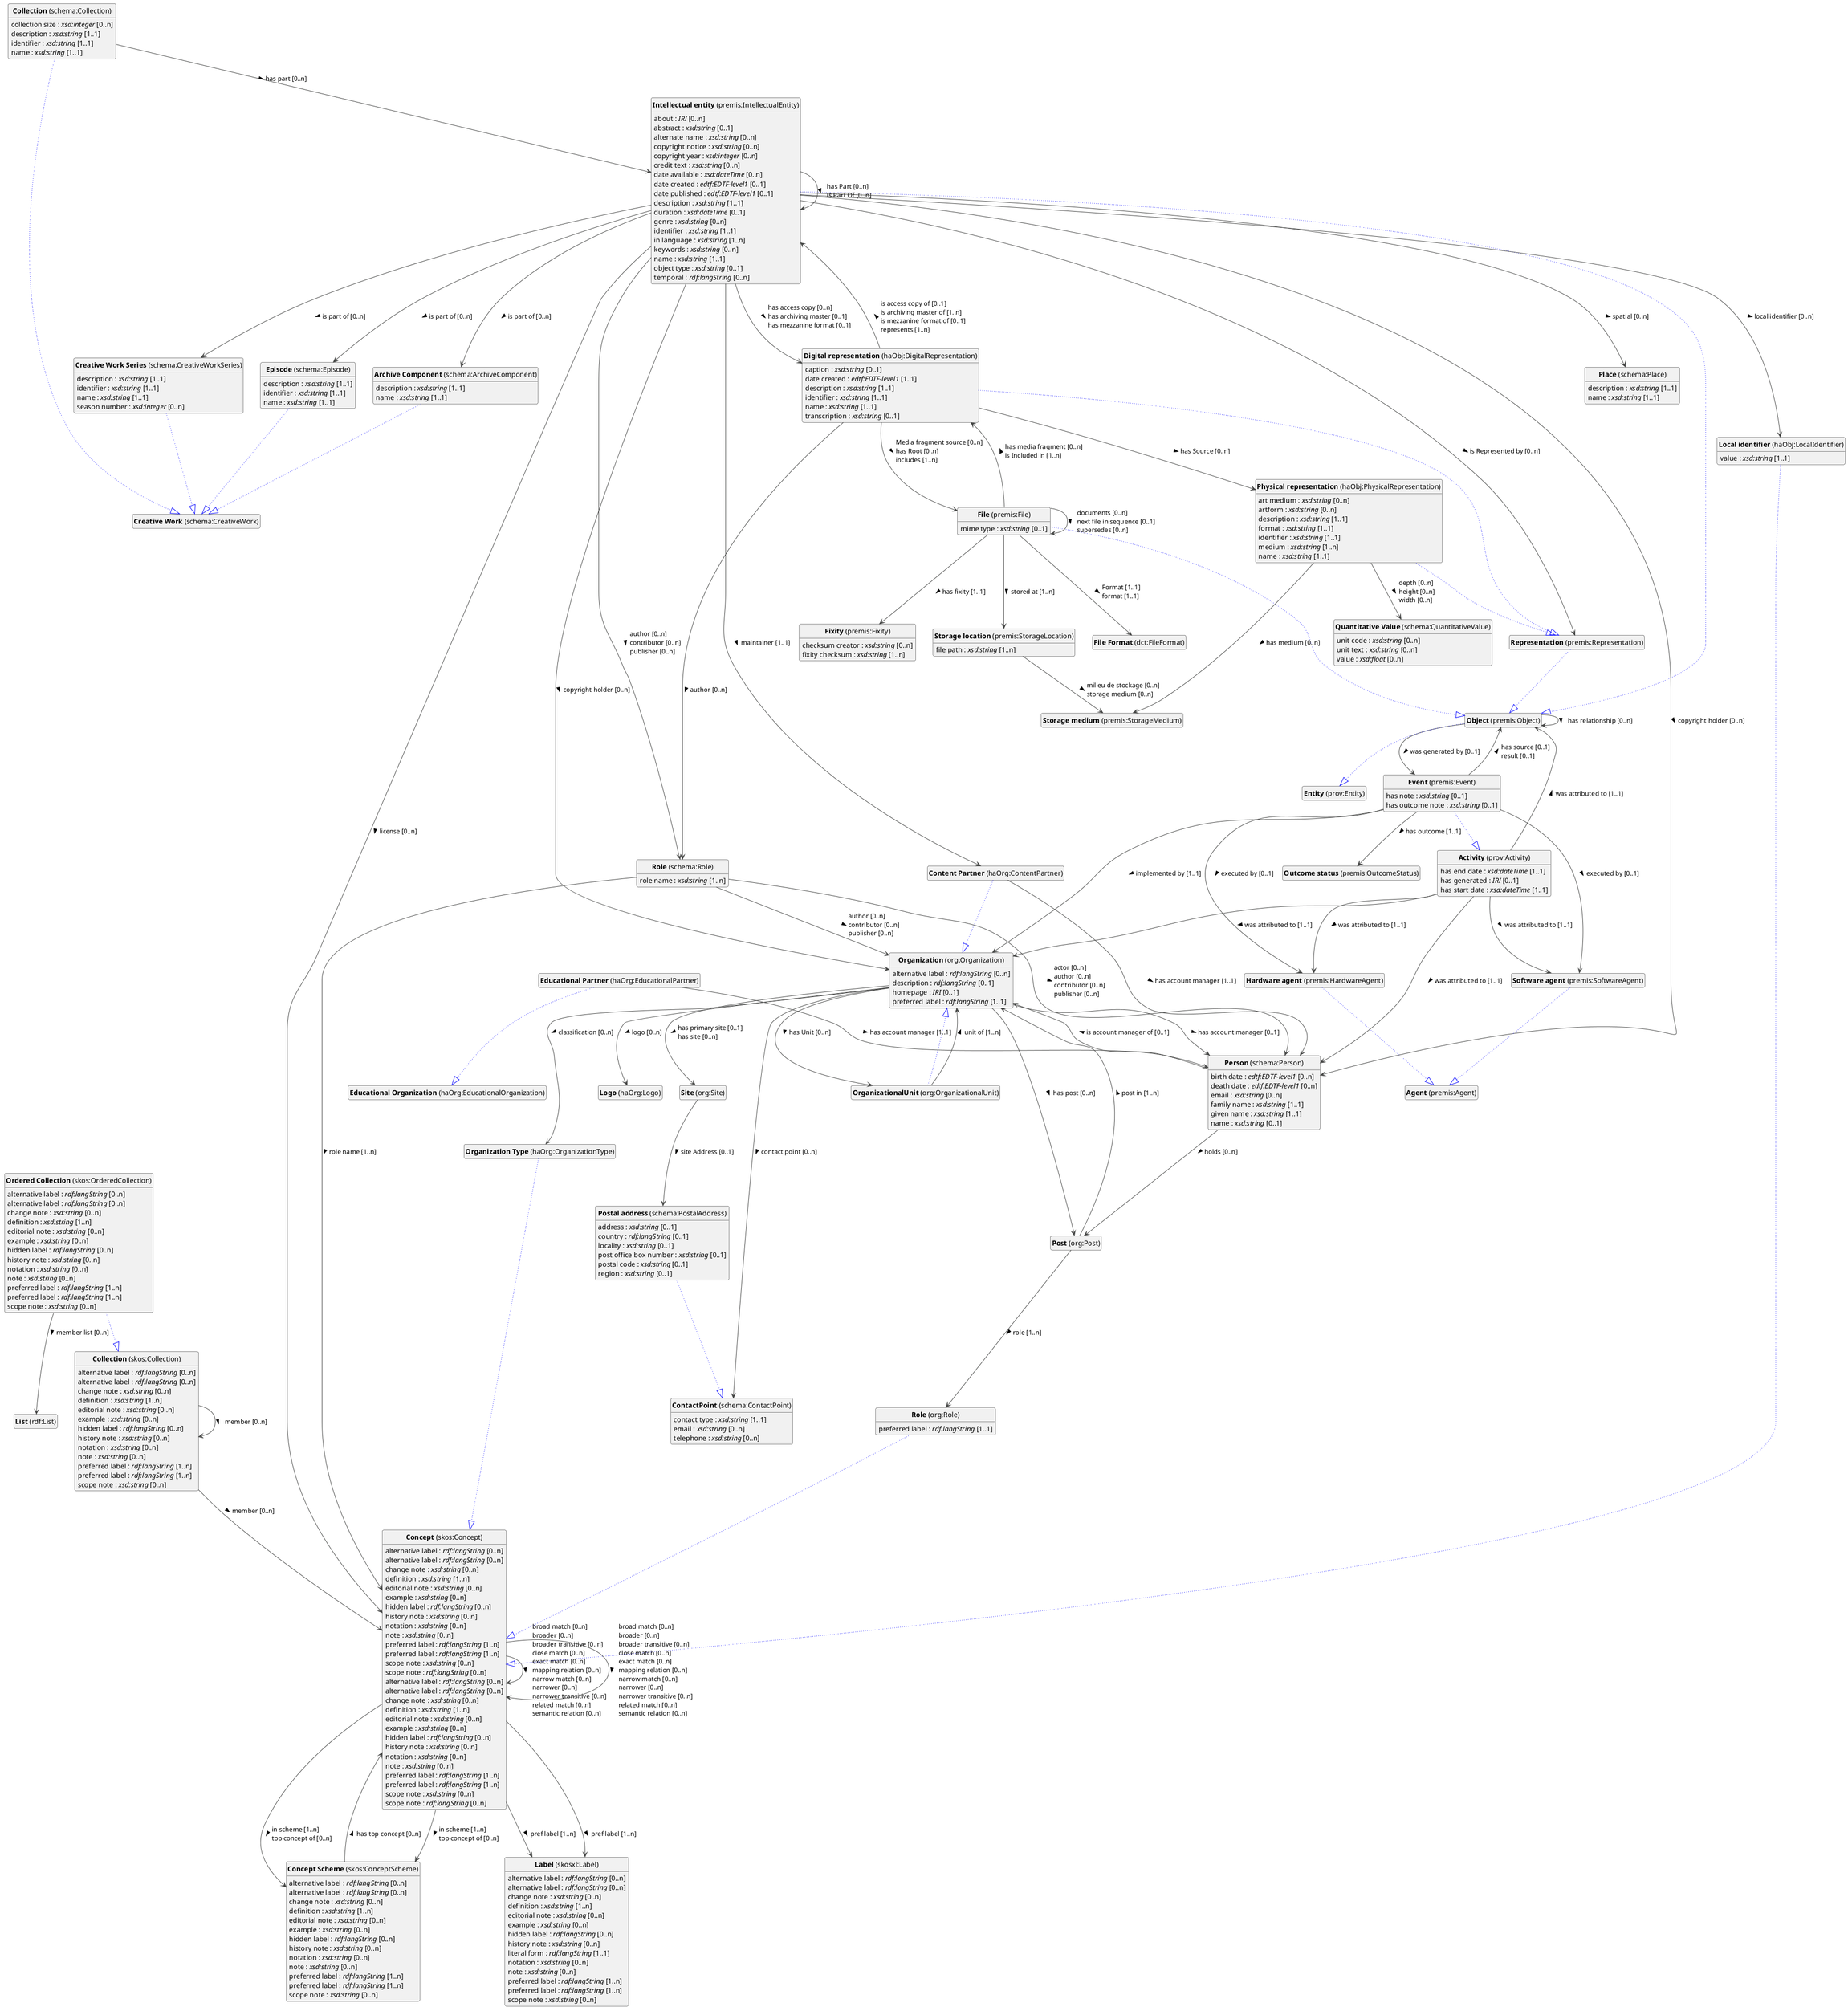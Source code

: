 @startuml
!theme vibrant
skinparam classFontSize 14
!define LIGHTORANGE
skinparam componentStyle uml2
skinparam wrapMessageWidth 1000
skinparam wrapWidth 1000
' skinparam ArrowColor #Maroon
' Remove shadows
skinparam shadowing false
'skinparam linetype polyline
skinparam ArrowMessageAlignment left
top to bottom direction


class "<b>List</b> (rdf:List)" as rdf_List [[#rdf%3AList]]
class "<b>Activity</b> (prov:Activity)" as prov_Activity [[#prov%3AActivity]]
class "<b>Archive Component</b> (schema:ArchiveComponent)" as schema_ArchiveComponent [[#schema%3AArchiveComponent]]
class "<b>Creative Work</b> (schema:CreativeWork)" as schema_CreativeWork [[#schema%3ACreativeWork]]
class "<b>Collection</b> (skos:Collection)" as skos_Collection [[#skos%3ACollection]]
class "<b>Collection</b> (schema:Collection)" as schema_Collection [[#schema%3ACollection]]
class "<b>Creative Work</b> (schema:CreativeWork)" as schema_CreativeWork [[#schema%3ACreativeWork]]
class "<b>Concept</b> (skos:Concept)" as skos_Concept [[#skos%3AConcept]]
class "<b>Concept</b> (skos:Concept)" as skos_Concept [[#skos%3AConcept]]
class "<b>Concept Scheme</b> (skos:ConceptScheme)" as skos_ConceptScheme [[#skos%3AConceptScheme]]
class "<b>ContactPoint</b> (schema:ContactPoint)" as schema_ContactPoint [[#schema%3AContactPoint]]
class "<b>Content Partner</b> (haOrg:ContentPartner)" as haOrg_ContentPartner [[#haOrg%3AContentPartner]]
class "<b>Organization</b> (org:Organization)" as org_Organization [[#org%3AOrganization]]
class "<b>Creative Work Series</b> (schema:CreativeWorkSeries)" as schema_CreativeWorkSeries [[#schema%3ACreativeWorkSeries]]
class "<b>Creative Work</b> (schema:CreativeWork)" as schema_CreativeWork [[#schema%3ACreativeWork]]
class "<b>Digital representation</b> (haObj:DigitalRepresentation)" as haObj_DigitalRepresentation [[#haObj%3ADigitalRepresentation]]
class "<b>Representation</b> (premis:Representation)" as premis_Representation [[#premis%3ARepresentation]]
class "<b>Educational Partner</b> (haOrg:EducationalPartner)" as haOrg_EducationalPartner [[#haOrg%3AEducationalPartner]]
class "<b>Educational Organization</b> (haOrg:EducationalOrganization)" as haOrg_EducationalOrganization [[#haOrg%3AEducationalOrganization]]
class "<b>Episode</b> (schema:Episode)" as schema_Episode [[#schema%3AEpisode]]
class "<b>Creative Work</b> (schema:CreativeWork)" as schema_CreativeWork [[#schema%3ACreativeWork]]
class "<b>Event</b> (premis:Event)" as premis_Event [[#premis%3AEvent]]
class "<b>Activity</b> (prov:Activity)" as prov_Activity [[#prov%3AActivity]]
class "<b>File</b> (premis:File)" as premis_File [[#premis%3AFile]]
class "<b>Object</b> (premis:Object)" as premis_Object [[#premis%3AObject]]
class "<b>File Format</b> (dct:FileFormat)" as dct_FileFormat [[#dct%3AFileFormat]]
class "<b>Fixity</b> (premis:Fixity)" as premis_Fixity [[#premis%3AFixity]]
class "<b>Hardware agent</b> (premis:HardwareAgent)" as premis_HardwareAgent [[#premis%3AHardwareAgent]]
class "<b>Agent</b> (premis:Agent)" as premis_Agent [[#premis%3AAgent]]
class "<b>Intellectual entity</b> (premis:IntellectualEntity)" as premis_IntellectualEntity [[#premis%3AIntellectualEntity]]
class "<b>Object</b> (premis:Object)" as premis_Object [[#premis%3AObject]]
class "<b>Label</b> (skosxl:Label)" as skosxl_Label [[#skosxl%3ALabel]]
class "<b>Local identifier</b> (haObj:LocalIdentifier)" as haObj_LocalIdentifier [[#haObj%3ALocalIdentifier]]
class "<b>Concept</b> (skos:Concept)" as skos_Concept [[#skos%3AConcept]]
class "<b>Logo</b> (haOrg:Logo)" as haOrg_Logo [[#haOrg%3ALogo]]
class "<b>Object</b> (premis:Object)" as premis_Object [[#premis%3AObject]]
class "<b>Entity</b> (prov:Entity)" as prov_Entity [[#prov%3AEntity]]
class "<b>Ordered Collection</b> (skos:OrderedCollection)" as skos_OrderedCollection [[#skos%3AOrderedCollection]]
class "<b>Collection</b> (skos:Collection)" as skos_Collection [[#skos%3ACollection]]
class "<b>Organization</b> (org:Organization)" as org_Organization [[#org%3AOrganization]]
class "<b>Organization Type</b> (haOrg:OrganizationType)" as haOrg_OrganizationType [[#haOrg%3AOrganizationType]]
class "<b>Concept</b> (skos:Concept)" as skos_Concept [[#skos%3AConcept]]
class "<b>OrganizationalUnit</b> (org:OrganizationalUnit)" as org_OrganizationalUnit [[#org%3AOrganizationalUnit]]
class "<b>Organization</b> (org:Organization)" as org_Organization [[#org%3AOrganization]]
class "<b>Outcome status</b> (premis:OutcomeStatus)" as premis_OutcomeStatus [[#premis%3AOutcomeStatus]]
class "<b>Person</b> (schema:Person)" as schema_Person [[#schema%3APerson]]
class "<b>Physical representation</b> (haObj:PhysicalRepresentation)" as haObj_PhysicalRepresentation [[#haObj%3APhysicalRepresentation]]
class "<b>Representation</b> (premis:Representation)" as premis_Representation [[#premis%3ARepresentation]]
class "<b>Place</b> (schema:Place)" as schema_Place [[#schema%3APlace]]
class "<b>Post</b> (org:Post)" as org_Post [[#org%3APost]]
class "<b>Postal address</b> (schema:PostalAddress)" as schema_PostalAddress [[#schema%3APostalAddress]]
class "<b>ContactPoint</b> (schema:ContactPoint)" as schema_ContactPoint [[#schema%3AContactPoint]]
class "<b>Quantitative Value</b> (schema:QuantitativeValue)" as schema_QuantitativeValue [[#schema%3AQuantitativeValue]]
class "<b>Representation</b> (premis:Representation)" as premis_Representation [[#premis%3ARepresentation]]
class "<b>Object</b> (premis:Object)" as premis_Object [[#premis%3AObject]]
class "<b>Role</b> (schema:Role)" as schema_Role [[#schema%3ARole]]
class "<b>Role</b> (org:Role)" as org_Role [[#org%3ARole]]
class "<b>Concept</b> (skos:Concept)" as skos_Concept [[#skos%3AConcept]]
class "<b>Site</b> (org:Site)" as org_Site [[#org%3ASite]]
class "<b>Software agent</b> (premis:SoftwareAgent)" as premis_SoftwareAgent [[#premis%3ASoftwareAgent]]
class "<b>Agent</b> (premis:Agent)" as premis_Agent [[#premis%3AAgent]]
class "<b>Storage location</b> (premis:StorageLocation)" as premis_StorageLocation [[#premis%3AStorageLocation]]
class "<b>Storage medium</b> (premis:StorageMedium)" as premis_StorageMedium [[#premis%3AStorageMedium]]




prov_Activity : has end date : <i>xsd:dateTime</i> [1..1]
prov_Activity : has generated : <i>IRI</i> [0..1]
prov_Activity : has start date : <i>xsd:dateTime</i> [1..1]

prov_Activity --> org_Organization :was attributed to [1..1]  > 
prov_Activity --> premis_HardwareAgent :was attributed to [1..1]  > 
prov_Activity --> premis_Object :was attributed to [1..1]  > 
prov_Activity --> premis_SoftwareAgent :was attributed to [1..1]  > 
prov_Activity --> schema_Person :was attributed to [1..1]  > 


schema_ArchiveComponent --|> schema_CreativeWork #blue;line.dotted;text:blue

schema_ArchiveComponent : description : <i>xsd:string</i> [1..1]
schema_ArchiveComponent : name : <i>xsd:string</i> [1..1]



skos_Collection : alternative label : <i>rdf:langString</i> [0..n]
skos_Collection : alternative label : <i>rdf:langString</i> [0..n]
skos_Collection : change note : <i>xsd:string</i> [0..n]
skos_Collection : definition : <i>xsd:string</i> [1..n]
skos_Collection : editorial note : <i>xsd:string</i> [0..n]
skos_Collection : example : <i>xsd:string</i> [0..n]
skos_Collection : hidden label : <i>rdf:langString</i> [0..n]
skos_Collection : history note : <i>xsd:string</i> [0..n]
skos_Collection : notation : <i>xsd:string</i> [0..n]
skos_Collection : note : <i>xsd:string</i> [0..n]
skos_Collection : preferred label : <i>rdf:langString</i> [1..n]
skos_Collection : preferred label : <i>rdf:langString</i> [1..n]
skos_Collection : scope note : <i>xsd:string</i> [0..n]

skos_Collection --> skos_Collection :member [0..n]  > 
skos_Collection --> skos_Concept :member [0..n]  > 


schema_Collection --|> schema_CreativeWork #blue;line.dotted;text:blue

schema_Collection : collection size : <i>xsd:integer</i> [0..n]
schema_Collection : description : <i>xsd:string</i> [1..1]
schema_Collection : identifier : <i>xsd:string</i> [1..1]
schema_Collection : name : <i>xsd:string</i> [1..1]
schema_Collection --> premis_IntellectualEntity :has part [0..n]  > 




skos_Concept : alternative label : <i>rdf:langString</i> [0..n]
skos_Concept : alternative label : <i>rdf:langString</i> [0..n]
skos_Concept : change note : <i>xsd:string</i> [0..n]
skos_Concept : definition : <i>xsd:string</i> [1..n]
skos_Concept : editorial note : <i>xsd:string</i> [0..n]
skos_Concept : example : <i>xsd:string</i> [0..n]
skos_Concept : hidden label : <i>rdf:langString</i> [0..n]
skos_Concept : history note : <i>xsd:string</i> [0..n]
skos_Concept : notation : <i>xsd:string</i> [0..n]
skos_Concept : note : <i>xsd:string</i> [0..n]
skos_Concept : preferred label : <i>rdf:langString</i> [1..n]
skos_Concept : preferred label : <i>rdf:langString</i> [1..n]
skos_Concept : scope note : <i>xsd:string</i> [0..n]
skos_Concept : scope note : <i>rdf:langString</i> [0..n]

skos_Concept --> skos_Concept :broad match [0..n]  \lbroader [0..n]  \lbroader transitive [0..n]  \lclose match [0..n]  \lexact match [0..n]  \lmapping relation [0..n]  \lnarrow match [0..n]  \lnarrower [0..n]  \lnarrower transitive [0..n]  \lrelated match [0..n]  \lsemantic relation [0..n]  > 
skos_Concept --> skos_ConceptScheme :in scheme [1..n]  \ltop concept of [0..n]  > 
skos_Concept --> skosxl_Label :pref label [1..n]  > 



skos_Concept : alternative label : <i>rdf:langString</i> [0..n]
skos_Concept : alternative label : <i>rdf:langString</i> [0..n]
skos_Concept : change note : <i>xsd:string</i> [0..n]
skos_Concept : definition : <i>xsd:string</i> [1..n]
skos_Concept : editorial note : <i>xsd:string</i> [0..n]
skos_Concept : example : <i>xsd:string</i> [0..n]
skos_Concept : hidden label : <i>rdf:langString</i> [0..n]
skos_Concept : history note : <i>xsd:string</i> [0..n]
skos_Concept : notation : <i>xsd:string</i> [0..n]
skos_Concept : note : <i>xsd:string</i> [0..n]
skos_Concept : preferred label : <i>rdf:langString</i> [1..n]
skos_Concept : preferred label : <i>rdf:langString</i> [1..n]
skos_Concept : scope note : <i>xsd:string</i> [0..n]
skos_Concept : scope note : <i>rdf:langString</i> [0..n]

skos_Concept --> skos_Concept :broad match [0..n]  \lbroader [0..n]  \lbroader transitive [0..n]  \lclose match [0..n]  \lexact match [0..n]  \lmapping relation [0..n]  \lnarrow match [0..n]  \lnarrower [0..n]  \lnarrower transitive [0..n]  \lrelated match [0..n]  \lsemantic relation [0..n]  > 
skos_Concept --> skos_ConceptScheme :in scheme [1..n]  \ltop concept of [0..n]  > 
skos_Concept --> skosxl_Label :pref label [1..n]  > 



skos_ConceptScheme : alternative label : <i>rdf:langString</i> [0..n]
skos_ConceptScheme : alternative label : <i>rdf:langString</i> [0..n]
skos_ConceptScheme : change note : <i>xsd:string</i> [0..n]
skos_ConceptScheme : definition : <i>xsd:string</i> [1..n]
skos_ConceptScheme : editorial note : <i>xsd:string</i> [0..n]
skos_ConceptScheme : example : <i>xsd:string</i> [0..n]
skos_ConceptScheme : hidden label : <i>rdf:langString</i> [0..n]
skos_ConceptScheme : history note : <i>xsd:string</i> [0..n]
skos_ConceptScheme : notation : <i>xsd:string</i> [0..n]
skos_ConceptScheme : note : <i>xsd:string</i> [0..n]
skos_ConceptScheme : preferred label : <i>rdf:langString</i> [1..n]
skos_ConceptScheme : preferred label : <i>rdf:langString</i> [1..n]
skos_ConceptScheme : scope note : <i>xsd:string</i> [0..n]

skos_ConceptScheme --> skos_Concept :has top concept [0..n]  > 



schema_ContactPoint : contact type : <i>xsd:string</i> [1..1]
schema_ContactPoint : email : <i>xsd:string</i> [0..n]
schema_ContactPoint : telephone : <i>xsd:string</i> [0..n]


haOrg_ContentPartner --|> org_Organization #blue;line.dotted;text:blue

haOrg_ContentPartner --> schema_Person :has account manager [1..1]  > 

schema_CreativeWorkSeries --|> schema_CreativeWork #blue;line.dotted;text:blue

schema_CreativeWorkSeries : description : <i>xsd:string</i> [1..1]
schema_CreativeWorkSeries : identifier : <i>xsd:string</i> [1..1]
schema_CreativeWorkSeries : name : <i>xsd:string</i> [1..1]
schema_CreativeWorkSeries : season number : <i>xsd:integer</i> [0..n]



haObj_DigitalRepresentation --|> premis_Representation #blue;line.dotted;text:blue

haObj_DigitalRepresentation : caption : <i>xsd:string</i> [0..1]
haObj_DigitalRepresentation : date created : <i>edtf:EDTF-level1</i> [1..1]
haObj_DigitalRepresentation : description : <i>xsd:string</i> [1..1]
haObj_DigitalRepresentation : identifier : <i>xsd:string</i> [1..1]
haObj_DigitalRepresentation : name : <i>xsd:string</i> [1..1]
haObj_DigitalRepresentation : transcription : <i>xsd:string</i> [0..1]

haObj_DigitalRepresentation --> haObj_PhysicalRepresentation :has Source [0..n]  > 
haObj_DigitalRepresentation --> premis_File :Media fragment source [0..n]  \lhas Root [0..n]  \lincludes [1..n]  > 
haObj_DigitalRepresentation --> premis_IntellectualEntity :is access copy of [0..1]  \lis archiving master of [1..n]  \lis mezzanine format of [0..1]  \lrepresents [1..n]  > 
haObj_DigitalRepresentation --> schema_Role :author [0..n]  > 


haOrg_EducationalPartner --|> haOrg_EducationalOrganization #blue;line.dotted;text:blue

haOrg_EducationalPartner --> schema_Person :has account manager [1..1]  > 

schema_Episode --|> schema_CreativeWork #blue;line.dotted;text:blue

schema_Episode : description : <i>xsd:string</i> [1..1]
schema_Episode : identifier : <i>xsd:string</i> [1..1]
schema_Episode : name : <i>xsd:string</i> [1..1]


premis_Event --|> prov_Activity #blue;line.dotted;text:blue

premis_Event : has note : <i>xsd:string</i> [0..1]
premis_Event : has outcome note : <i>xsd:string</i> [0..1]
premis_Event --> org_Organization :implemented by [1..1]  > 
premis_Event --> premis_HardwareAgent :executed by [0..1]  > 
premis_Event --> premis_Object :has source [0..1]  \lresult [0..1]  > 
premis_Event --> premis_OutcomeStatus :has outcome [1..1]  > 
premis_Event --> premis_SoftwareAgent :executed by [0..1]  > 


premis_File --|> premis_Object #blue;line.dotted;text:blue

premis_File : mime type : <i>xsd:string</i> [0..1]
premis_File --> dct_FileFormat :Format [1..1]  \lformat [1..1]  > 
premis_File --> haObj_DigitalRepresentation :has media fragment [0..n]  \lis Included in [1..n]  > 
premis_File --> premis_File :documents [0..n]  \lnext file in sequence [0..1]  \lsupersedes [0..n]  > 
premis_File --> premis_Fixity :has fixity [1..1]  > 
premis_File --> premis_StorageLocation :stored at [1..n]  > 





premis_Fixity : checksum creator : <i>xsd:string</i> [0..n]
premis_Fixity : fixity checksum : <i>xsd:string</i> [1..n]


premis_HardwareAgent --|> premis_Agent #blue;line.dotted;text:blue


premis_IntellectualEntity --|> premis_Object #blue;line.dotted;text:blue

premis_IntellectualEntity : about : <i>IRI</i> [0..n]
premis_IntellectualEntity : abstract : <i>xsd:string</i> [0..1]
premis_IntellectualEntity : alternate name : <i>xsd:string</i> [0..n]
premis_IntellectualEntity : copyright notice : <i>xsd:string</i> [0..n]
premis_IntellectualEntity : copyright year : <i>xsd:integer</i> [0..n]
premis_IntellectualEntity : credit text : <i>xsd:string</i> [0..n]
premis_IntellectualEntity : date available : <i>xsd:dateTime</i> [0..n]
premis_IntellectualEntity : date created : <i>edtf:EDTF-level1</i> [0..1]
premis_IntellectualEntity : date published : <i>edtf:EDTF-level1</i> [0..1]
premis_IntellectualEntity : description : <i>xsd:string</i> [1..1]
premis_IntellectualEntity : duration : <i>xsd:dateTime</i> [0..1]
premis_IntellectualEntity : genre : <i>xsd:string</i> [0..n]
premis_IntellectualEntity : identifier : <i>xsd:string</i> [1..1]
premis_IntellectualEntity : in language : <i>xsd:string</i> [1..n]
premis_IntellectualEntity : keywords : <i>xsd:string</i> [0..n]
premis_IntellectualEntity : name : <i>xsd:string</i> [1..1]
premis_IntellectualEntity : object type : <i>xsd:string</i> [0..1]
premis_IntellectualEntity : temporal : <i>rdf:langString</i> [0..n]


premis_IntellectualEntity --> haObj_DigitalRepresentation :has access copy [0..n]  \lhas archiving master [0..1]  \lhas mezzanine format [0..1]  > 
premis_IntellectualEntity --> haObj_LocalIdentifier :local identifier [0..n]  > 
premis_IntellectualEntity --> haOrg_ContentPartner :maintainer [1..1]  > 
premis_IntellectualEntity --> org_Organization :copyright holder [0..n]  > 
premis_IntellectualEntity --> premis_IntellectualEntity :has Part [0..n]  \lis Part Of [0..n]  > 
premis_IntellectualEntity --> premis_Representation :is Represented by [0..n]  > 

premis_IntellectualEntity --> schema_ArchiveComponent :is part of [0..n]  > 
premis_IntellectualEntity --> schema_CreativeWorkSeries :is part of [0..n]  > 
premis_IntellectualEntity --> schema_Episode :is part of [0..n]  > 
premis_IntellectualEntity --> schema_Person :copyright holder [0..n]  > 
premis_IntellectualEntity --> schema_Place :spatial [0..n]  > 
premis_IntellectualEntity --> schema_Role :author [0..n]  \lcontributor [0..n]  \lpublisher [0..n]  > 
premis_IntellectualEntity --> skos_Concept :license [0..n]  > 





skosxl_Label : alternative label : <i>rdf:langString</i> [0..n]
skosxl_Label : alternative label : <i>rdf:langString</i> [0..n]
skosxl_Label : change note : <i>xsd:string</i> [0..n]
skosxl_Label : definition : <i>xsd:string</i> [1..n]
skosxl_Label : editorial note : <i>xsd:string</i> [0..n]
skosxl_Label : example : <i>xsd:string</i> [0..n]
skosxl_Label : hidden label : <i>rdf:langString</i> [0..n]
skosxl_Label : history note : <i>xsd:string</i> [0..n]
skosxl_Label : literal form : <i>rdf:langString</i> [1..1]
skosxl_Label : notation : <i>xsd:string</i> [0..n]
skosxl_Label : note : <i>xsd:string</i> [0..n]
skosxl_Label : preferred label : <i>rdf:langString</i> [1..n]
skosxl_Label : preferred label : <i>rdf:langString</i> [1..n]
skosxl_Label : scope note : <i>xsd:string</i> [0..n]



haObj_LocalIdentifier --|> skos_Concept #blue;line.dotted;text:blue

haObj_LocalIdentifier : value : <i>xsd:string</i> [1..1]




premis_Object --|> prov_Entity #blue;line.dotted;text:blue

premis_Object --> premis_Event :was generated by [0..1]  > 
premis_Object --> premis_Object :has relationship [0..n]  > 

skos_OrderedCollection --|> skos_Collection #blue;line.dotted;text:blue

skos_OrderedCollection : alternative label : <i>rdf:langString</i> [0..n]
skos_OrderedCollection : alternative label : <i>rdf:langString</i> [0..n]
skos_OrderedCollection : change note : <i>xsd:string</i> [0..n]
skos_OrderedCollection : definition : <i>xsd:string</i> [1..n]
skos_OrderedCollection : editorial note : <i>xsd:string</i> [0..n]
skos_OrderedCollection : example : <i>xsd:string</i> [0..n]
skos_OrderedCollection : hidden label : <i>rdf:langString</i> [0..n]
skos_OrderedCollection : history note : <i>xsd:string</i> [0..n]
skos_OrderedCollection : notation : <i>xsd:string</i> [0..n]
skos_OrderedCollection : note : <i>xsd:string</i> [0..n]
skos_OrderedCollection : preferred label : <i>rdf:langString</i> [1..n]
skos_OrderedCollection : preferred label : <i>rdf:langString</i> [1..n]
skos_OrderedCollection : scope note : <i>xsd:string</i> [0..n]
skos_OrderedCollection --> rdf_List :member list [0..n]  > 




org_Organization : alternative label : <i>rdf:langString</i> [0..n]
org_Organization : description : <i>rdf:langString</i> [0..1]
org_Organization : homepage : <i>IRI</i> [0..1]
org_Organization : preferred label : <i>rdf:langString</i> [1..1]

org_Organization --> haOrg_Logo :logo [0..n]  > 
org_Organization --> haOrg_OrganizationType :classification [0..n]  > 
org_Organization --> org_OrganizationalUnit :has Unit [0..n]  > 
org_Organization --> org_Post :has post [0..n]  > 
org_Organization --> org_Site :has primary site [0..1]  \lhas site [0..n]  > 

org_Organization --> schema_ContactPoint :contact point [0..n]  > 
org_Organization --> schema_Person :has account manager [0..1]  > 

haOrg_OrganizationType --|> skos_Concept #blue;line.dotted;text:blue


org_OrganizationalUnit --|> org_Organization #blue;line.dotted;text:blue

org_OrganizationalUnit --> org_Organization :unit of [1..n]  > 




schema_Person : birth date : <i>edtf:EDTF-level1</i> [0..n]
schema_Person : death date : <i>edtf:EDTF-level1</i> [0..n]
schema_Person : email : <i>xsd:string</i> [0..n]
schema_Person : family name : <i>xsd:string</i> [1..1]
schema_Person : given name : <i>xsd:string</i> [1..1]
schema_Person : name : <i>xsd:string</i> [0..1]

schema_Person --> org_Organization :is account manager of [0..1]  > 
schema_Person --> org_Post :holds [0..n]  > 


haObj_PhysicalRepresentation --|> premis_Representation #blue;line.dotted;text:blue

haObj_PhysicalRepresentation : art medium : <i>xsd:string</i> [0..n]
haObj_PhysicalRepresentation : artform : <i>xsd:string</i> [0..n]
haObj_PhysicalRepresentation : description : <i>xsd:string</i> [1..1]
haObj_PhysicalRepresentation : format : <i>xsd:string</i> [1..1]
haObj_PhysicalRepresentation : identifier : <i>xsd:string</i> [1..1]
haObj_PhysicalRepresentation : medium : <i>xsd:string</i> [1..n]
haObj_PhysicalRepresentation : name : <i>xsd:string</i> [1..1]
haObj_PhysicalRepresentation --> premis_StorageMedium :has medium [0..n]  > 
haObj_PhysicalRepresentation --> schema_QuantitativeValue :depth [0..n]  \lheight [0..n]  \lwidth [0..n]  > 



schema_Place : description : <i>xsd:string</i> [1..1]
schema_Place : name : <i>xsd:string</i> [1..1]



org_Post --> org_Organization :post in [1..n]  > 
org_Post --> org_Role :role [1..n]  > 

schema_PostalAddress --|> schema_ContactPoint #blue;line.dotted;text:blue

schema_PostalAddress : address : <i>xsd:string</i> [0..1]
schema_PostalAddress : country : <i>rdf:langString</i> [0..1]
schema_PostalAddress : locality : <i>xsd:string</i> [0..1]
schema_PostalAddress : post office box number : <i>xsd:string</i> [0..1]
schema_PostalAddress : postal code : <i>xsd:string</i> [0..1]
schema_PostalAddress : region : <i>xsd:string</i> [0..1]




schema_QuantitativeValue : unit code : <i>xsd:string</i> [0..n]
schema_QuantitativeValue : unit text : <i>xsd:string</i> [0..n]
schema_QuantitativeValue : value : <i>xsd:float</i> [0..n]



premis_Representation --|> premis_Object #blue;line.dotted;text:blue



schema_Role : role name : <i>xsd:string</i> [1..n]
schema_Role --> org_Organization :author [0..n]  \lcontributor [0..n]  \lpublisher [0..n]  > 
schema_Role --> schema_Person :actor [0..n]  \lauthor [0..n]  \lcontributor [0..n]  \lpublisher [0..n]  > 
schema_Role --> skos_Concept :role name [1..n]  > 


org_Role --|> skos_Concept #blue;line.dotted;text:blue

org_Role : preferred label : <i>rdf:langString</i> [1..1]



org_Site --> schema_PostalAddress :site Address [0..1]  > 

premis_SoftwareAgent --|> premis_Agent #blue;line.dotted;text:blue



premis_StorageLocation : file path : <i>xsd:string</i> [1..n]
premis_StorageLocation --> premis_StorageMedium :milieu de stockage [0..n]  \lstorage medium [0..n]  > 





hide circle
hide methods
hide empty members
@enduml


